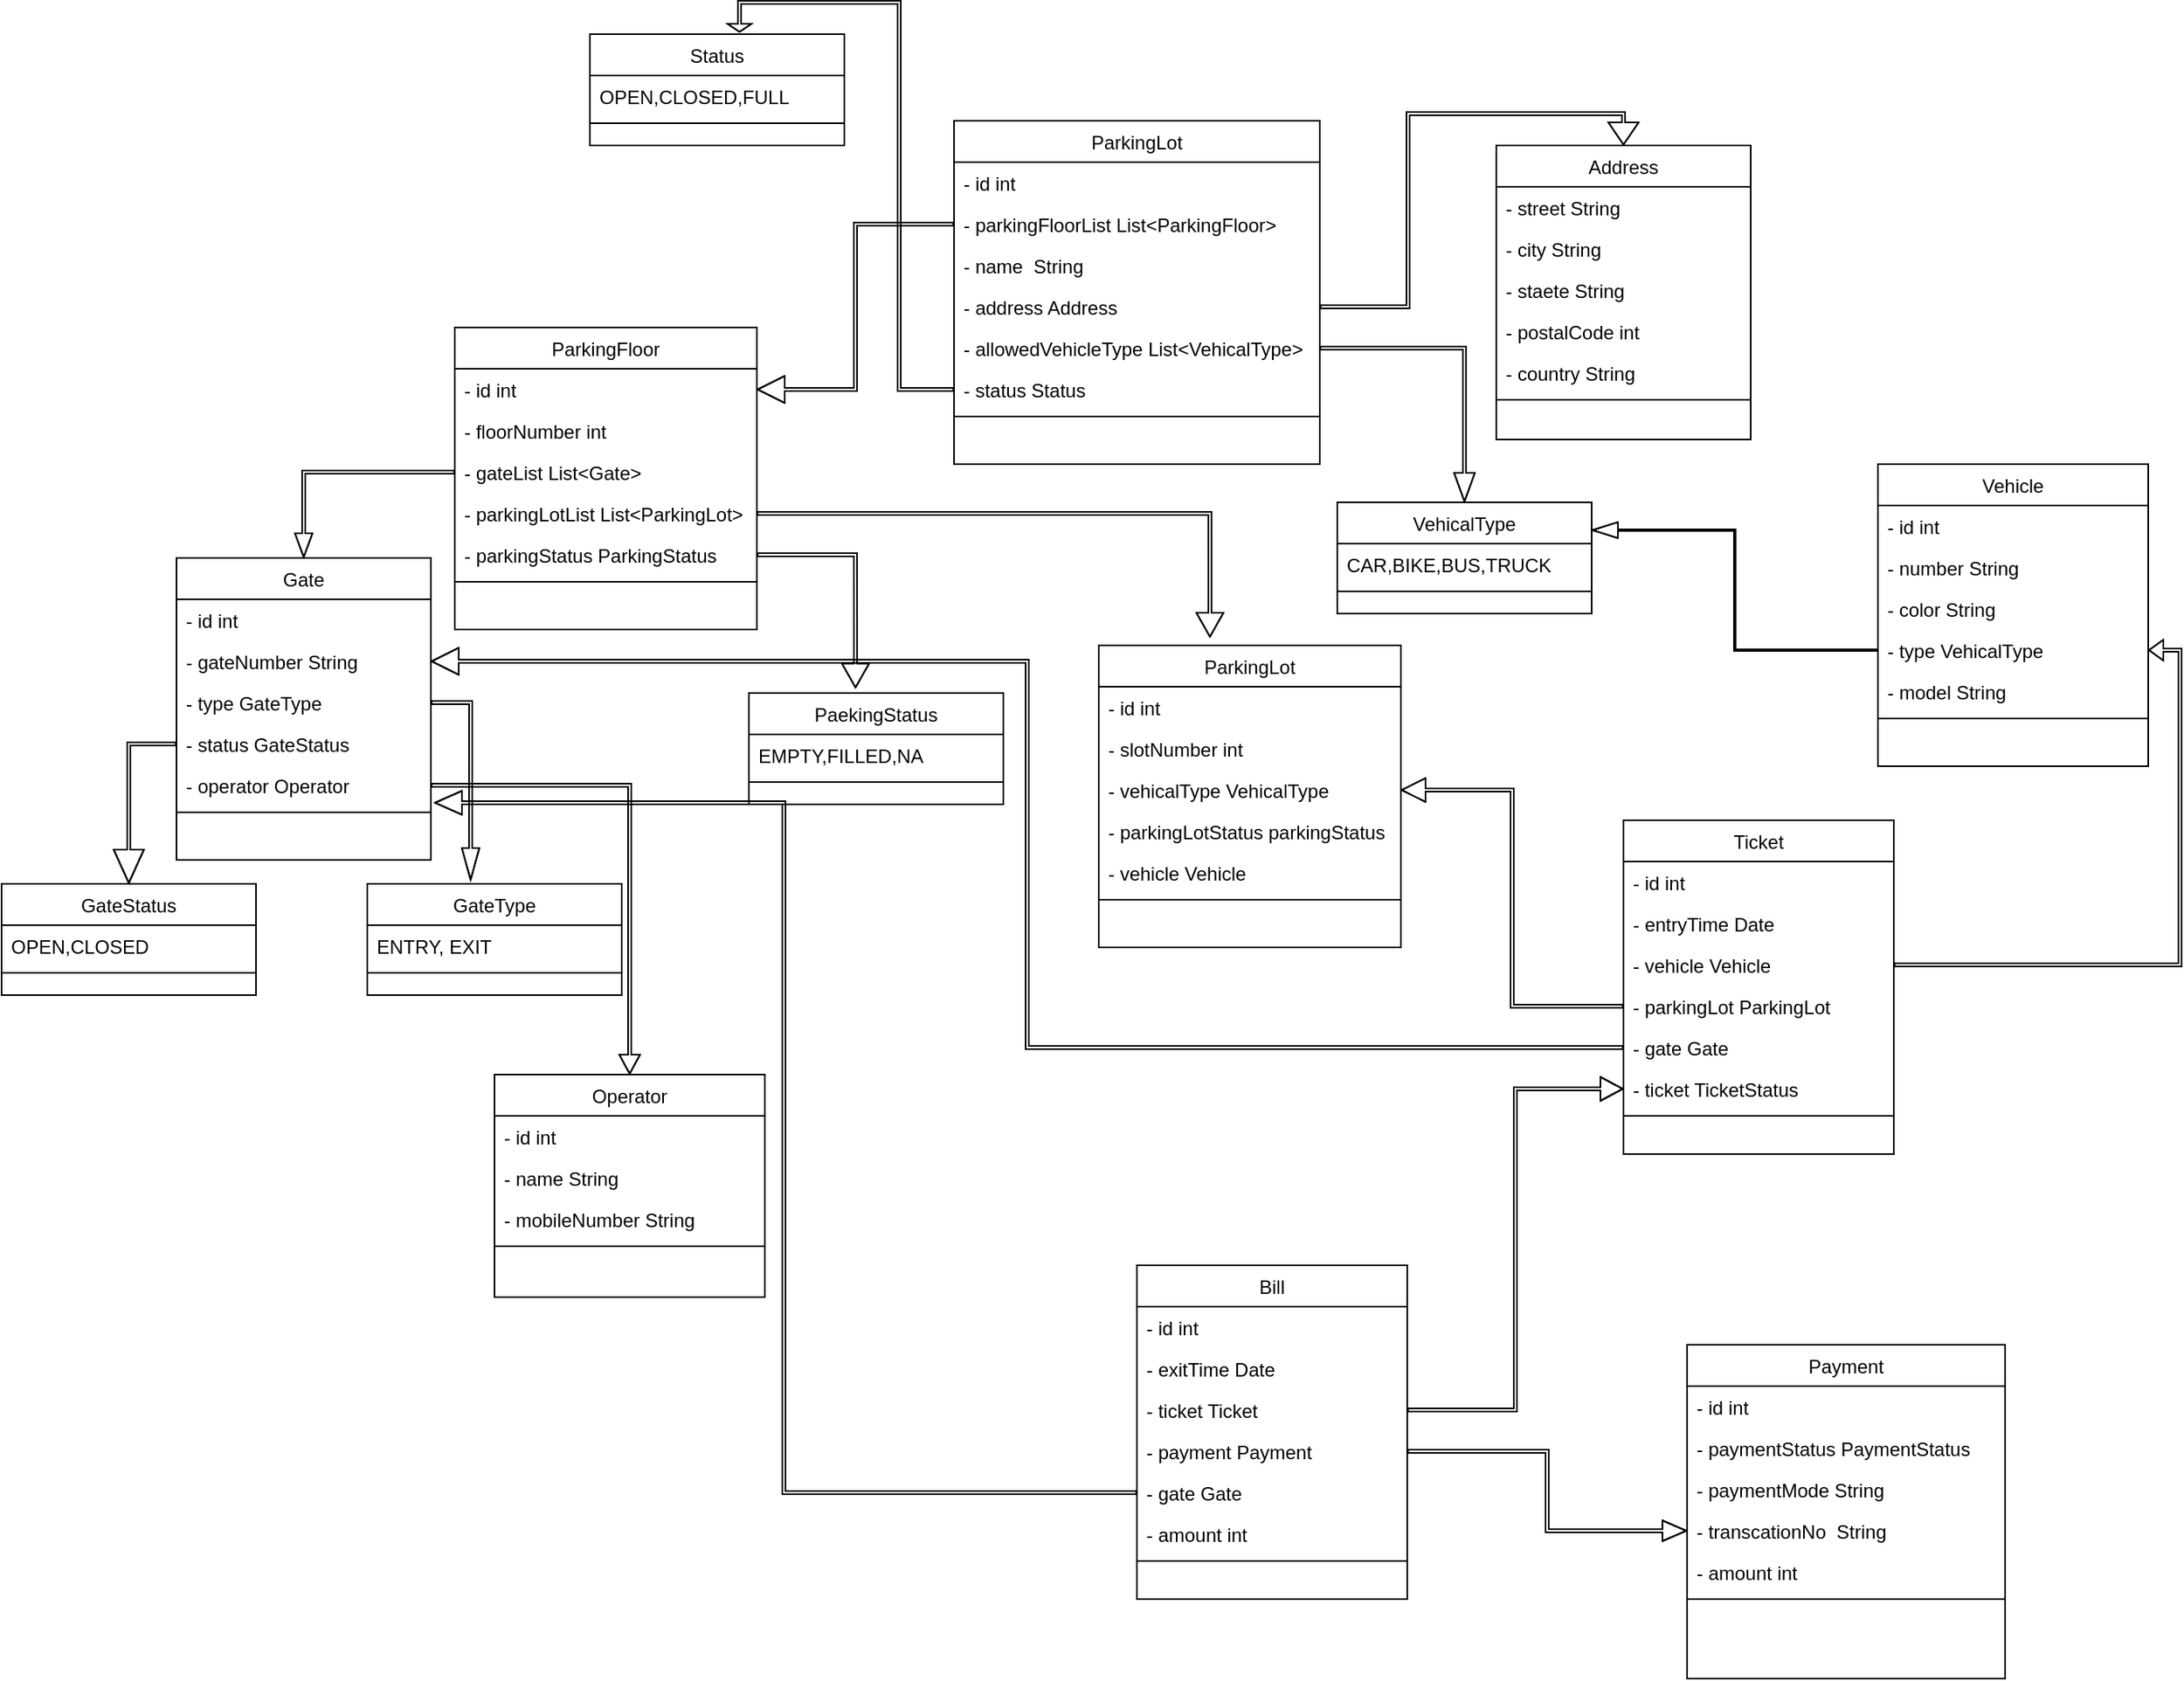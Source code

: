 <mxfile version="22.0.0" type="github">
  <diagram id="C5RBs43oDa-KdzZeNtuy" name="Page-1">
    <mxGraphModel dx="2261" dy="750" grid="1" gridSize="10" guides="1" tooltips="1" connect="1" arrows="1" fold="1" page="1" pageScale="1" pageWidth="827" pageHeight="1169" math="0" shadow="0">
      <root>
        <mxCell id="WIyWlLk6GJQsqaUBKTNV-0" />
        <mxCell id="WIyWlLk6GJQsqaUBKTNV-1" parent="WIyWlLk6GJQsqaUBKTNV-0" />
        <mxCell id="zkfFHV4jXpPFQw0GAbJ--0" value="ParkingLot" style="swimlane;fontStyle=0;align=center;verticalAlign=top;childLayout=stackLayout;horizontal=1;startSize=26;horizontalStack=0;resizeParent=1;resizeLast=0;collapsible=1;marginBottom=0;rounded=0;shadow=0;strokeWidth=1;" parent="WIyWlLk6GJQsqaUBKTNV-1" vertex="1">
          <mxGeometry x="299" y="120" width="230" height="216" as="geometry">
            <mxRectangle x="230" y="140" width="160" height="26" as="alternateBounds" />
          </mxGeometry>
        </mxCell>
        <mxCell id="zkfFHV4jXpPFQw0GAbJ--1" value="- id int " style="text;align=left;verticalAlign=top;spacingLeft=4;spacingRight=4;overflow=hidden;rotatable=0;points=[[0,0.5],[1,0.5]];portConstraint=eastwest;" parent="zkfFHV4jXpPFQw0GAbJ--0" vertex="1">
          <mxGeometry y="26" width="230" height="26" as="geometry" />
        </mxCell>
        <mxCell id="S-PeTcrzOnITP1sGydyx-6" value="- parkingFloorList List&lt;ParkingFloor&gt; " style="text;align=left;verticalAlign=top;spacingLeft=4;spacingRight=4;overflow=hidden;rotatable=0;points=[[0,0.5],[1,0.5]];portConstraint=eastwest;" vertex="1" parent="zkfFHV4jXpPFQw0GAbJ--0">
          <mxGeometry y="52" width="230" height="26" as="geometry" />
        </mxCell>
        <mxCell id="S-PeTcrzOnITP1sGydyx-7" value="- name  String &#xa;" style="text;align=left;verticalAlign=top;spacingLeft=4;spacingRight=4;overflow=hidden;rotatable=0;points=[[0,0.5],[1,0.5]];portConstraint=eastwest;" vertex="1" parent="zkfFHV4jXpPFQw0GAbJ--0">
          <mxGeometry y="78" width="230" height="26" as="geometry" />
        </mxCell>
        <mxCell id="S-PeTcrzOnITP1sGydyx-8" value="- address Address&#xa;" style="text;align=left;verticalAlign=top;spacingLeft=4;spacingRight=4;overflow=hidden;rotatable=0;points=[[0,0.5],[1,0.5]];portConstraint=eastwest;" vertex="1" parent="zkfFHV4jXpPFQw0GAbJ--0">
          <mxGeometry y="104" width="230" height="26" as="geometry" />
        </mxCell>
        <mxCell id="S-PeTcrzOnITP1sGydyx-9" value="- allowedVehicleType List&lt;VehicalType&gt; " style="text;align=left;verticalAlign=top;spacingLeft=4;spacingRight=4;overflow=hidden;rotatable=0;points=[[0,0.5],[1,0.5]];portConstraint=eastwest;" vertex="1" parent="zkfFHV4jXpPFQw0GAbJ--0">
          <mxGeometry y="130" width="230" height="26" as="geometry" />
        </mxCell>
        <mxCell id="S-PeTcrzOnITP1sGydyx-10" value="- status Status&#xa;" style="text;align=left;verticalAlign=top;spacingLeft=4;spacingRight=4;overflow=hidden;rotatable=0;points=[[0,0.5],[1,0.5]];portConstraint=eastwest;" vertex="1" parent="zkfFHV4jXpPFQw0GAbJ--0">
          <mxGeometry y="156" width="230" height="26" as="geometry" />
        </mxCell>
        <mxCell id="zkfFHV4jXpPFQw0GAbJ--4" value="" style="line;html=1;strokeWidth=1;align=left;verticalAlign=middle;spacingTop=-1;spacingLeft=3;spacingRight=3;rotatable=0;labelPosition=right;points=[];portConstraint=eastwest;" parent="zkfFHV4jXpPFQw0GAbJ--0" vertex="1">
          <mxGeometry y="182" width="230" height="8" as="geometry" />
        </mxCell>
        <mxCell id="zkfFHV4jXpPFQw0GAbJ--6" value="ParkingFloor" style="swimlane;fontStyle=0;align=center;verticalAlign=top;childLayout=stackLayout;horizontal=1;startSize=26;horizontalStack=0;resizeParent=1;resizeLast=0;collapsible=1;marginBottom=0;rounded=0;shadow=0;strokeWidth=1;" parent="WIyWlLk6GJQsqaUBKTNV-1" vertex="1">
          <mxGeometry x="-15" y="250" width="190" height="190" as="geometry">
            <mxRectangle x="130" y="380" width="160" height="26" as="alternateBounds" />
          </mxGeometry>
        </mxCell>
        <mxCell id="zkfFHV4jXpPFQw0GAbJ--7" value="- id int " style="text;align=left;verticalAlign=top;spacingLeft=4;spacingRight=4;overflow=hidden;rotatable=0;points=[[0,0.5],[1,0.5]];portConstraint=eastwest;" parent="zkfFHV4jXpPFQw0GAbJ--6" vertex="1">
          <mxGeometry y="26" width="190" height="26" as="geometry" />
        </mxCell>
        <mxCell id="S-PeTcrzOnITP1sGydyx-27" value="- floorNumber int " style="text;align=left;verticalAlign=top;spacingLeft=4;spacingRight=4;overflow=hidden;rotatable=0;points=[[0,0.5],[1,0.5]];portConstraint=eastwest;" vertex="1" parent="zkfFHV4jXpPFQw0GAbJ--6">
          <mxGeometry y="52" width="190" height="26" as="geometry" />
        </mxCell>
        <mxCell id="S-PeTcrzOnITP1sGydyx-28" value="- gateList List&lt;Gate&gt;  " style="text;align=left;verticalAlign=top;spacingLeft=4;spacingRight=4;overflow=hidden;rotatable=0;points=[[0,0.5],[1,0.5]];portConstraint=eastwest;" vertex="1" parent="zkfFHV4jXpPFQw0GAbJ--6">
          <mxGeometry y="78" width="190" height="26" as="geometry" />
        </mxCell>
        <mxCell id="S-PeTcrzOnITP1sGydyx-36" value="- parkingLotList List&lt;ParkingLot&gt;  " style="text;align=left;verticalAlign=top;spacingLeft=4;spacingRight=4;overflow=hidden;rotatable=0;points=[[0,0.5],[1,0.5]];portConstraint=eastwest;" vertex="1" parent="zkfFHV4jXpPFQw0GAbJ--6">
          <mxGeometry y="104" width="190" height="26" as="geometry" />
        </mxCell>
        <mxCell id="S-PeTcrzOnITP1sGydyx-31" value="- parkingStatus ParkingStatus  " style="text;align=left;verticalAlign=top;spacingLeft=4;spacingRight=4;overflow=hidden;rotatable=0;points=[[0,0.5],[1,0.5]];portConstraint=eastwest;" vertex="1" parent="zkfFHV4jXpPFQw0GAbJ--6">
          <mxGeometry y="130" width="190" height="26" as="geometry" />
        </mxCell>
        <mxCell id="zkfFHV4jXpPFQw0GAbJ--9" value="" style="line;html=1;strokeWidth=1;align=left;verticalAlign=middle;spacingTop=-1;spacingLeft=3;spacingRight=3;rotatable=0;labelPosition=right;points=[];portConstraint=eastwest;" parent="zkfFHV4jXpPFQw0GAbJ--6" vertex="1">
          <mxGeometry y="156" width="190" height="8" as="geometry" />
        </mxCell>
        <mxCell id="zkfFHV4jXpPFQw0GAbJ--13" value="VehicalType" style="swimlane;fontStyle=0;align=center;verticalAlign=top;childLayout=stackLayout;horizontal=1;startSize=26;horizontalStack=0;resizeParent=1;resizeLast=0;collapsible=1;marginBottom=0;rounded=0;shadow=0;strokeWidth=1;" parent="WIyWlLk6GJQsqaUBKTNV-1" vertex="1">
          <mxGeometry x="540" y="360" width="160" height="70" as="geometry">
            <mxRectangle x="340" y="380" width="170" height="26" as="alternateBounds" />
          </mxGeometry>
        </mxCell>
        <mxCell id="zkfFHV4jXpPFQw0GAbJ--14" value="CAR,BIKE,BUS,TRUCK" style="text;align=left;verticalAlign=top;spacingLeft=4;spacingRight=4;overflow=hidden;rotatable=0;points=[[0,0.5],[1,0.5]];portConstraint=eastwest;" parent="zkfFHV4jXpPFQw0GAbJ--13" vertex="1">
          <mxGeometry y="26" width="160" height="26" as="geometry" />
        </mxCell>
        <mxCell id="zkfFHV4jXpPFQw0GAbJ--15" value="" style="line;html=1;strokeWidth=1;align=left;verticalAlign=middle;spacingTop=-1;spacingLeft=3;spacingRight=3;rotatable=0;labelPosition=right;points=[];portConstraint=eastwest;" parent="zkfFHV4jXpPFQw0GAbJ--13" vertex="1">
          <mxGeometry y="52" width="160" height="8" as="geometry" />
        </mxCell>
        <mxCell id="zkfFHV4jXpPFQw0GAbJ--17" value="Address" style="swimlane;fontStyle=0;align=center;verticalAlign=top;childLayout=stackLayout;horizontal=1;startSize=26;horizontalStack=0;resizeParent=1;resizeLast=0;collapsible=1;marginBottom=0;rounded=0;shadow=0;strokeWidth=1;" parent="WIyWlLk6GJQsqaUBKTNV-1" vertex="1">
          <mxGeometry x="640" y="135.5" width="160" height="185" as="geometry">
            <mxRectangle x="550" y="140" width="160" height="26" as="alternateBounds" />
          </mxGeometry>
        </mxCell>
        <mxCell id="zkfFHV4jXpPFQw0GAbJ--18" value="- street String" style="text;align=left;verticalAlign=top;spacingLeft=4;spacingRight=4;overflow=hidden;rotatable=0;points=[[0,0.5],[1,0.5]];portConstraint=eastwest;" parent="zkfFHV4jXpPFQw0GAbJ--17" vertex="1">
          <mxGeometry y="26" width="160" height="26" as="geometry" />
        </mxCell>
        <mxCell id="S-PeTcrzOnITP1sGydyx-69" value="- city String" style="text;align=left;verticalAlign=top;spacingLeft=4;spacingRight=4;overflow=hidden;rotatable=0;points=[[0,0.5],[1,0.5]];portConstraint=eastwest;" vertex="1" parent="zkfFHV4jXpPFQw0GAbJ--17">
          <mxGeometry y="52" width="160" height="26" as="geometry" />
        </mxCell>
        <mxCell id="S-PeTcrzOnITP1sGydyx-70" value="- staete String" style="text;align=left;verticalAlign=top;spacingLeft=4;spacingRight=4;overflow=hidden;rotatable=0;points=[[0,0.5],[1,0.5]];portConstraint=eastwest;" vertex="1" parent="zkfFHV4jXpPFQw0GAbJ--17">
          <mxGeometry y="78" width="160" height="26" as="geometry" />
        </mxCell>
        <mxCell id="S-PeTcrzOnITP1sGydyx-71" value="- postalCode int" style="text;align=left;verticalAlign=top;spacingLeft=4;spacingRight=4;overflow=hidden;rotatable=0;points=[[0,0.5],[1,0.5]];portConstraint=eastwest;" vertex="1" parent="zkfFHV4jXpPFQw0GAbJ--17">
          <mxGeometry y="104" width="160" height="26" as="geometry" />
        </mxCell>
        <mxCell id="S-PeTcrzOnITP1sGydyx-72" value="- country String" style="text;align=left;verticalAlign=top;spacingLeft=4;spacingRight=4;overflow=hidden;rotatable=0;points=[[0,0.5],[1,0.5]];portConstraint=eastwest;" vertex="1" parent="zkfFHV4jXpPFQw0GAbJ--17">
          <mxGeometry y="130" width="160" height="26" as="geometry" />
        </mxCell>
        <mxCell id="zkfFHV4jXpPFQw0GAbJ--23" value="" style="line;html=1;strokeWidth=1;align=left;verticalAlign=middle;spacingTop=-1;spacingLeft=3;spacingRight=3;rotatable=0;labelPosition=right;points=[];portConstraint=eastwest;" parent="zkfFHV4jXpPFQw0GAbJ--17" vertex="1">
          <mxGeometry y="156" width="160" height="8" as="geometry" />
        </mxCell>
        <mxCell id="S-PeTcrzOnITP1sGydyx-18" style="edgeStyle=orthogonalEdgeStyle;shape=flexArrow;rounded=0;orthogonalLoop=1;jettySize=auto;html=1;width=2;endSize=5.66;endWidth=10;" edge="1" parent="WIyWlLk6GJQsqaUBKTNV-1" source="S-PeTcrzOnITP1sGydyx-9" target="zkfFHV4jXpPFQw0GAbJ--13">
          <mxGeometry relative="1" as="geometry" />
        </mxCell>
        <mxCell id="S-PeTcrzOnITP1sGydyx-19" value="Status" style="swimlane;fontStyle=0;align=center;verticalAlign=top;childLayout=stackLayout;horizontal=1;startSize=26;horizontalStack=0;resizeParent=1;resizeLast=0;collapsible=1;marginBottom=0;rounded=0;shadow=0;strokeWidth=1;" vertex="1" parent="WIyWlLk6GJQsqaUBKTNV-1">
          <mxGeometry x="70" y="65.5" width="160" height="70" as="geometry">
            <mxRectangle x="340" y="380" width="170" height="26" as="alternateBounds" />
          </mxGeometry>
        </mxCell>
        <mxCell id="S-PeTcrzOnITP1sGydyx-20" value="OPEN,CLOSED,FULL" style="text;align=left;verticalAlign=top;spacingLeft=4;spacingRight=4;overflow=hidden;rotatable=0;points=[[0,0.5],[1,0.5]];portConstraint=eastwest;" vertex="1" parent="S-PeTcrzOnITP1sGydyx-19">
          <mxGeometry y="26" width="160" height="26" as="geometry" />
        </mxCell>
        <mxCell id="S-PeTcrzOnITP1sGydyx-21" value="" style="line;html=1;strokeWidth=1;align=left;verticalAlign=middle;spacingTop=-1;spacingLeft=3;spacingRight=3;rotatable=0;labelPosition=right;points=[];portConstraint=eastwest;" vertex="1" parent="S-PeTcrzOnITP1sGydyx-19">
          <mxGeometry y="52" width="160" height="8" as="geometry" />
        </mxCell>
        <mxCell id="S-PeTcrzOnITP1sGydyx-22" style="edgeStyle=orthogonalEdgeStyle;shape=flexArrow;rounded=0;orthogonalLoop=1;jettySize=auto;html=1;entryX=0.588;entryY=-0.014;entryDx=0;entryDy=0;entryPerimeter=0;endWidth=12;endSize=1.34;width=2;" edge="1" parent="WIyWlLk6GJQsqaUBKTNV-1" source="S-PeTcrzOnITP1sGydyx-10" target="S-PeTcrzOnITP1sGydyx-19">
          <mxGeometry relative="1" as="geometry">
            <mxPoint x="130" y="369" as="targetPoint" />
          </mxGeometry>
        </mxCell>
        <mxCell id="S-PeTcrzOnITP1sGydyx-32" value="PaekingStatus" style="swimlane;fontStyle=0;align=center;verticalAlign=top;childLayout=stackLayout;horizontal=1;startSize=26;horizontalStack=0;resizeParent=1;resizeLast=0;collapsible=1;marginBottom=0;rounded=0;shadow=0;strokeWidth=1;" vertex="1" parent="WIyWlLk6GJQsqaUBKTNV-1">
          <mxGeometry x="170" y="480" width="160" height="70" as="geometry">
            <mxRectangle x="340" y="380" width="170" height="26" as="alternateBounds" />
          </mxGeometry>
        </mxCell>
        <mxCell id="S-PeTcrzOnITP1sGydyx-33" value="EMPTY,FILLED,NA" style="text;align=left;verticalAlign=top;spacingLeft=4;spacingRight=4;overflow=hidden;rotatable=0;points=[[0,0.5],[1,0.5]];portConstraint=eastwest;" vertex="1" parent="S-PeTcrzOnITP1sGydyx-32">
          <mxGeometry y="26" width="160" height="26" as="geometry" />
        </mxCell>
        <mxCell id="S-PeTcrzOnITP1sGydyx-34" value="" style="line;html=1;strokeWidth=1;align=left;verticalAlign=middle;spacingTop=-1;spacingLeft=3;spacingRight=3;rotatable=0;labelPosition=right;points=[];portConstraint=eastwest;" vertex="1" parent="S-PeTcrzOnITP1sGydyx-32">
          <mxGeometry y="52" width="160" height="8" as="geometry" />
        </mxCell>
        <mxCell id="S-PeTcrzOnITP1sGydyx-35" style="edgeStyle=orthogonalEdgeStyle;shape=flexArrow;rounded=0;orthogonalLoop=1;jettySize=auto;html=1;entryX=0.419;entryY=-0.043;entryDx=0;entryDy=0;endWidth=14;endSize=4.67;width=2;entryPerimeter=0;exitX=1;exitY=0.5;exitDx=0;exitDy=0;" edge="1" parent="WIyWlLk6GJQsqaUBKTNV-1" source="S-PeTcrzOnITP1sGydyx-31" target="S-PeTcrzOnITP1sGydyx-32">
          <mxGeometry relative="1" as="geometry" />
        </mxCell>
        <mxCell id="S-PeTcrzOnITP1sGydyx-37" value="ParkingLot" style="swimlane;fontStyle=0;align=center;verticalAlign=top;childLayout=stackLayout;horizontal=1;startSize=26;horizontalStack=0;resizeParent=1;resizeLast=0;collapsible=1;marginBottom=0;rounded=0;shadow=0;strokeWidth=1;" vertex="1" parent="WIyWlLk6GJQsqaUBKTNV-1">
          <mxGeometry x="390" y="450" width="190" height="190" as="geometry">
            <mxRectangle x="130" y="380" width="160" height="26" as="alternateBounds" />
          </mxGeometry>
        </mxCell>
        <mxCell id="S-PeTcrzOnITP1sGydyx-38" value="- id int " style="text;align=left;verticalAlign=top;spacingLeft=4;spacingRight=4;overflow=hidden;rotatable=0;points=[[0,0.5],[1,0.5]];portConstraint=eastwest;" vertex="1" parent="S-PeTcrzOnITP1sGydyx-37">
          <mxGeometry y="26" width="190" height="26" as="geometry" />
        </mxCell>
        <mxCell id="S-PeTcrzOnITP1sGydyx-39" value="- slotNumber int " style="text;align=left;verticalAlign=top;spacingLeft=4;spacingRight=4;overflow=hidden;rotatable=0;points=[[0,0.5],[1,0.5]];portConstraint=eastwest;" vertex="1" parent="S-PeTcrzOnITP1sGydyx-37">
          <mxGeometry y="52" width="190" height="26" as="geometry" />
        </mxCell>
        <mxCell id="S-PeTcrzOnITP1sGydyx-40" value="- vehicalType VehicalType" style="text;align=left;verticalAlign=top;spacingLeft=4;spacingRight=4;overflow=hidden;rotatable=0;points=[[0,0.5],[1,0.5]];portConstraint=eastwest;" vertex="1" parent="S-PeTcrzOnITP1sGydyx-37">
          <mxGeometry y="78" width="190" height="26" as="geometry" />
        </mxCell>
        <mxCell id="S-PeTcrzOnITP1sGydyx-41" value="- parkingLotStatus parkingStatus" style="text;align=left;verticalAlign=top;spacingLeft=4;spacingRight=4;overflow=hidden;rotatable=0;points=[[0,0.5],[1,0.5]];portConstraint=eastwest;" vertex="1" parent="S-PeTcrzOnITP1sGydyx-37">
          <mxGeometry y="104" width="190" height="26" as="geometry" />
        </mxCell>
        <mxCell id="S-PeTcrzOnITP1sGydyx-42" value="- vehicle Vehicle  " style="text;align=left;verticalAlign=top;spacingLeft=4;spacingRight=4;overflow=hidden;rotatable=0;points=[[0,0.5],[1,0.5]];portConstraint=eastwest;" vertex="1" parent="S-PeTcrzOnITP1sGydyx-37">
          <mxGeometry y="130" width="190" height="26" as="geometry" />
        </mxCell>
        <mxCell id="S-PeTcrzOnITP1sGydyx-43" value="" style="line;html=1;strokeWidth=1;align=left;verticalAlign=middle;spacingTop=-1;spacingLeft=3;spacingRight=3;rotatable=0;labelPosition=right;points=[];portConstraint=eastwest;" vertex="1" parent="S-PeTcrzOnITP1sGydyx-37">
          <mxGeometry y="156" width="190" height="8" as="geometry" />
        </mxCell>
        <mxCell id="S-PeTcrzOnITP1sGydyx-44" value="Vehicle" style="swimlane;fontStyle=0;align=center;verticalAlign=top;childLayout=stackLayout;horizontal=1;startSize=26;horizontalStack=0;resizeParent=1;resizeLast=0;collapsible=1;marginBottom=0;rounded=0;shadow=0;strokeWidth=1;" vertex="1" parent="WIyWlLk6GJQsqaUBKTNV-1">
          <mxGeometry x="880" y="336" width="170" height="190" as="geometry">
            <mxRectangle x="550" y="140" width="160" height="26" as="alternateBounds" />
          </mxGeometry>
        </mxCell>
        <mxCell id="S-PeTcrzOnITP1sGydyx-46" value="- id int " style="text;align=left;verticalAlign=top;spacingLeft=4;spacingRight=4;overflow=hidden;rotatable=0;points=[[0,0.5],[1,0.5]];portConstraint=eastwest;rounded=0;shadow=0;html=0;" vertex="1" parent="S-PeTcrzOnITP1sGydyx-44">
          <mxGeometry y="26" width="170" height="26" as="geometry" />
        </mxCell>
        <mxCell id="S-PeTcrzOnITP1sGydyx-47" value="- number String" style="text;align=left;verticalAlign=top;spacingLeft=4;spacingRight=4;overflow=hidden;rotatable=0;points=[[0,0.5],[1,0.5]];portConstraint=eastwest;rounded=0;shadow=0;html=0;" vertex="1" parent="S-PeTcrzOnITP1sGydyx-44">
          <mxGeometry y="52" width="170" height="26" as="geometry" />
        </mxCell>
        <mxCell id="S-PeTcrzOnITP1sGydyx-53" value="- color String" style="text;align=left;verticalAlign=top;spacingLeft=4;spacingRight=4;overflow=hidden;rotatable=0;points=[[0,0.5],[1,0.5]];portConstraint=eastwest;rounded=0;shadow=0;html=0;" vertex="1" parent="S-PeTcrzOnITP1sGydyx-44">
          <mxGeometry y="78" width="170" height="26" as="geometry" />
        </mxCell>
        <mxCell id="S-PeTcrzOnITP1sGydyx-48" value="- type VehicalType" style="text;align=left;verticalAlign=top;spacingLeft=4;spacingRight=4;overflow=hidden;rotatable=0;points=[[0,0.5],[1,0.5]];portConstraint=eastwest;rounded=0;shadow=0;html=0;" vertex="1" parent="S-PeTcrzOnITP1sGydyx-44">
          <mxGeometry y="104" width="170" height="26" as="geometry" />
        </mxCell>
        <mxCell id="S-PeTcrzOnITP1sGydyx-49" value="- model String" style="text;align=left;verticalAlign=top;spacingLeft=4;spacingRight=4;overflow=hidden;rotatable=0;points=[[0,0.5],[1,0.5]];portConstraint=eastwest;rounded=0;shadow=0;html=0;" vertex="1" parent="S-PeTcrzOnITP1sGydyx-44">
          <mxGeometry y="130" width="170" height="26" as="geometry" />
        </mxCell>
        <mxCell id="S-PeTcrzOnITP1sGydyx-50" value="" style="line;html=1;strokeWidth=1;align=left;verticalAlign=middle;spacingTop=-1;spacingLeft=3;spacingRight=3;rotatable=0;labelPosition=right;points=[];portConstraint=eastwest;" vertex="1" parent="S-PeTcrzOnITP1sGydyx-44">
          <mxGeometry y="156" width="170" height="8" as="geometry" />
        </mxCell>
        <mxCell id="S-PeTcrzOnITP1sGydyx-54" value="Gate" style="swimlane;fontStyle=0;align=center;verticalAlign=top;childLayout=stackLayout;horizontal=1;startSize=26;horizontalStack=0;resizeParent=1;resizeLast=0;collapsible=1;marginBottom=0;rounded=0;shadow=0;strokeWidth=1;" vertex="1" parent="WIyWlLk6GJQsqaUBKTNV-1">
          <mxGeometry x="-190" y="395" width="160" height="190" as="geometry">
            <mxRectangle x="550" y="140" width="160" height="26" as="alternateBounds" />
          </mxGeometry>
        </mxCell>
        <mxCell id="S-PeTcrzOnITP1sGydyx-55" value="- id int " style="text;align=left;verticalAlign=top;spacingLeft=4;spacingRight=4;overflow=hidden;rotatable=0;points=[[0,0.5],[1,0.5]];portConstraint=eastwest;rounded=0;shadow=0;html=0;" vertex="1" parent="S-PeTcrzOnITP1sGydyx-54">
          <mxGeometry y="26" width="160" height="26" as="geometry" />
        </mxCell>
        <mxCell id="S-PeTcrzOnITP1sGydyx-56" value="- gateNumber String" style="text;align=left;verticalAlign=top;spacingLeft=4;spacingRight=4;overflow=hidden;rotatable=0;points=[[0,0.5],[1,0.5]];portConstraint=eastwest;rounded=0;shadow=0;html=0;" vertex="1" parent="S-PeTcrzOnITP1sGydyx-54">
          <mxGeometry y="52" width="160" height="26" as="geometry" />
        </mxCell>
        <mxCell id="S-PeTcrzOnITP1sGydyx-58" value="- type GateType" style="text;align=left;verticalAlign=top;spacingLeft=4;spacingRight=4;overflow=hidden;rotatable=0;points=[[0,0.5],[1,0.5]];portConstraint=eastwest;rounded=0;shadow=0;html=0;" vertex="1" parent="S-PeTcrzOnITP1sGydyx-54">
          <mxGeometry y="78" width="160" height="26" as="geometry" />
        </mxCell>
        <mxCell id="S-PeTcrzOnITP1sGydyx-59" value="- status GateStatus" style="text;align=left;verticalAlign=top;spacingLeft=4;spacingRight=4;overflow=hidden;rotatable=0;points=[[0,0.5],[1,0.5]];portConstraint=eastwest;rounded=0;shadow=0;html=0;" vertex="1" parent="S-PeTcrzOnITP1sGydyx-54">
          <mxGeometry y="104" width="160" height="26" as="geometry" />
        </mxCell>
        <mxCell id="S-PeTcrzOnITP1sGydyx-68" value="- operator Operator" style="text;align=left;verticalAlign=top;spacingLeft=4;spacingRight=4;overflow=hidden;rotatable=0;points=[[0,0.5],[1,0.5]];portConstraint=eastwest;rounded=0;shadow=0;html=0;" vertex="1" parent="S-PeTcrzOnITP1sGydyx-54">
          <mxGeometry y="130" width="160" height="26" as="geometry" />
        </mxCell>
        <mxCell id="S-PeTcrzOnITP1sGydyx-60" value="" style="line;html=1;strokeWidth=1;align=left;verticalAlign=middle;spacingTop=-1;spacingLeft=3;spacingRight=3;rotatable=0;labelPosition=right;points=[];portConstraint=eastwest;" vertex="1" parent="S-PeTcrzOnITP1sGydyx-54">
          <mxGeometry y="156" width="160" height="8" as="geometry" />
        </mxCell>
        <mxCell id="S-PeTcrzOnITP1sGydyx-62" value="GateStatus" style="swimlane;fontStyle=0;align=center;verticalAlign=top;childLayout=stackLayout;horizontal=1;startSize=26;horizontalStack=0;resizeParent=1;resizeLast=0;collapsible=1;marginBottom=0;rounded=0;shadow=0;strokeWidth=1;" vertex="1" parent="WIyWlLk6GJQsqaUBKTNV-1">
          <mxGeometry x="-300" y="600" width="160" height="70" as="geometry">
            <mxRectangle x="340" y="380" width="170" height="26" as="alternateBounds" />
          </mxGeometry>
        </mxCell>
        <mxCell id="S-PeTcrzOnITP1sGydyx-63" value="OPEN,CLOSED" style="text;align=left;verticalAlign=top;spacingLeft=4;spacingRight=4;overflow=hidden;rotatable=0;points=[[0,0.5],[1,0.5]];portConstraint=eastwest;" vertex="1" parent="S-PeTcrzOnITP1sGydyx-62">
          <mxGeometry y="26" width="160" height="26" as="geometry" />
        </mxCell>
        <mxCell id="S-PeTcrzOnITP1sGydyx-64" value="" style="line;html=1;strokeWidth=1;align=left;verticalAlign=middle;spacingTop=-1;spacingLeft=3;spacingRight=3;rotatable=0;labelPosition=right;points=[];portConstraint=eastwest;" vertex="1" parent="S-PeTcrzOnITP1sGydyx-62">
          <mxGeometry y="52" width="160" height="8" as="geometry" />
        </mxCell>
        <mxCell id="S-PeTcrzOnITP1sGydyx-65" value="GateType" style="swimlane;fontStyle=0;align=center;verticalAlign=top;childLayout=stackLayout;horizontal=1;startSize=26;horizontalStack=0;resizeParent=1;resizeLast=0;collapsible=1;marginBottom=0;rounded=0;shadow=0;strokeWidth=1;" vertex="1" parent="WIyWlLk6GJQsqaUBKTNV-1">
          <mxGeometry x="-70" y="600" width="160" height="70" as="geometry">
            <mxRectangle x="340" y="380" width="170" height="26" as="alternateBounds" />
          </mxGeometry>
        </mxCell>
        <mxCell id="S-PeTcrzOnITP1sGydyx-66" value="ENTRY, EXIT" style="text;align=left;verticalAlign=top;spacingLeft=4;spacingRight=4;overflow=hidden;rotatable=0;points=[[0,0.5],[1,0.5]];portConstraint=eastwest;" vertex="1" parent="S-PeTcrzOnITP1sGydyx-65">
          <mxGeometry y="26" width="160" height="26" as="geometry" />
        </mxCell>
        <mxCell id="S-PeTcrzOnITP1sGydyx-67" value="" style="line;html=1;strokeWidth=1;align=left;verticalAlign=middle;spacingTop=-1;spacingLeft=3;spacingRight=3;rotatable=0;labelPosition=right;points=[];portConstraint=eastwest;" vertex="1" parent="S-PeTcrzOnITP1sGydyx-65">
          <mxGeometry y="52" width="160" height="8" as="geometry" />
        </mxCell>
        <mxCell id="S-PeTcrzOnITP1sGydyx-75" style="edgeStyle=orthogonalEdgeStyle;shape=flexArrow;rounded=0;orthogonalLoop=1;jettySize=auto;html=1;entryX=1;entryY=0.25;entryDx=0;entryDy=0;width=1;endSize=5;endWidth=8;" edge="1" parent="WIyWlLk6GJQsqaUBKTNV-1" source="S-PeTcrzOnITP1sGydyx-48" target="zkfFHV4jXpPFQw0GAbJ--13">
          <mxGeometry relative="1" as="geometry" />
        </mxCell>
        <mxCell id="S-PeTcrzOnITP1sGydyx-76" style="edgeStyle=orthogonalEdgeStyle;shape=flexArrow;rounded=0;orthogonalLoop=1;jettySize=auto;html=1;entryX=1;entryY=0.5;entryDx=0;entryDy=0;width=2;endSize=5.33;endWidth=14;" edge="1" parent="WIyWlLk6GJQsqaUBKTNV-1" source="S-PeTcrzOnITP1sGydyx-6" target="zkfFHV4jXpPFQw0GAbJ--7">
          <mxGeometry relative="1" as="geometry" />
        </mxCell>
        <mxCell id="S-PeTcrzOnITP1sGydyx-78" style="edgeStyle=orthogonalEdgeStyle;shape=flexArrow;rounded=0;orthogonalLoop=1;jettySize=auto;html=1;entryX=0.368;entryY=-0.026;entryDx=0;entryDy=0;entryPerimeter=0;endWidth=14;endSize=4.69;width=2;" edge="1" parent="WIyWlLk6GJQsqaUBKTNV-1" source="S-PeTcrzOnITP1sGydyx-36" target="S-PeTcrzOnITP1sGydyx-37">
          <mxGeometry relative="1" as="geometry" />
        </mxCell>
        <mxCell id="S-PeTcrzOnITP1sGydyx-82" style="edgeStyle=orthogonalEdgeStyle;shape=flexArrow;rounded=0;orthogonalLoop=1;jettySize=auto;html=1;entryX=0.5;entryY=0;entryDx=0;entryDy=0;endWidth=8;endSize=4.67;width=2;" edge="1" parent="WIyWlLk6GJQsqaUBKTNV-1" source="S-PeTcrzOnITP1sGydyx-28" target="S-PeTcrzOnITP1sGydyx-54">
          <mxGeometry relative="1" as="geometry" />
        </mxCell>
        <mxCell id="S-PeTcrzOnITP1sGydyx-83" style="edgeStyle=orthogonalEdgeStyle;shape=flexArrow;rounded=0;orthogonalLoop=1;jettySize=auto;html=1;entryX=0.406;entryY=-0.029;entryDx=0;entryDy=0;entryPerimeter=0;exitX=1;exitY=0.5;exitDx=0;exitDy=0;endWidth=8;endSize=6.32;width=2;" edge="1" parent="WIyWlLk6GJQsqaUBKTNV-1" source="S-PeTcrzOnITP1sGydyx-58" target="S-PeTcrzOnITP1sGydyx-65">
          <mxGeometry relative="1" as="geometry" />
        </mxCell>
        <mxCell id="S-PeTcrzOnITP1sGydyx-84" style="edgeStyle=orthogonalEdgeStyle;shape=flexArrow;rounded=0;orthogonalLoop=1;jettySize=auto;html=1;endWidth=16;endSize=6.67;width=2;" edge="1" parent="WIyWlLk6GJQsqaUBKTNV-1" source="S-PeTcrzOnITP1sGydyx-59" target="S-PeTcrzOnITP1sGydyx-62">
          <mxGeometry relative="1" as="geometry" />
        </mxCell>
        <mxCell id="S-PeTcrzOnITP1sGydyx-85" style="edgeStyle=orthogonalEdgeStyle;shape=flexArrow;rounded=0;orthogonalLoop=1;jettySize=auto;html=1;entryX=0.5;entryY=0;entryDx=0;entryDy=0;endWidth=16;endSize=4.33;width=2;" edge="1" parent="WIyWlLk6GJQsqaUBKTNV-1" source="S-PeTcrzOnITP1sGydyx-8" target="zkfFHV4jXpPFQw0GAbJ--17">
          <mxGeometry relative="1" as="geometry" />
        </mxCell>
        <mxCell id="S-PeTcrzOnITP1sGydyx-88" value="Operator" style="swimlane;fontStyle=0;align=center;verticalAlign=top;childLayout=stackLayout;horizontal=1;startSize=26;horizontalStack=0;resizeParent=1;resizeLast=0;collapsible=1;marginBottom=0;rounded=0;shadow=0;strokeWidth=1;" vertex="1" parent="WIyWlLk6GJQsqaUBKTNV-1">
          <mxGeometry x="10" y="720" width="170" height="140" as="geometry">
            <mxRectangle x="550" y="140" width="160" height="26" as="alternateBounds" />
          </mxGeometry>
        </mxCell>
        <mxCell id="S-PeTcrzOnITP1sGydyx-89" value="- id int " style="text;align=left;verticalAlign=top;spacingLeft=4;spacingRight=4;overflow=hidden;rotatable=0;points=[[0,0.5],[1,0.5]];portConstraint=eastwest;rounded=0;shadow=0;html=0;" vertex="1" parent="S-PeTcrzOnITP1sGydyx-88">
          <mxGeometry y="26" width="170" height="26" as="geometry" />
        </mxCell>
        <mxCell id="S-PeTcrzOnITP1sGydyx-90" value="- name String" style="text;align=left;verticalAlign=top;spacingLeft=4;spacingRight=4;overflow=hidden;rotatable=0;points=[[0,0.5],[1,0.5]];portConstraint=eastwest;rounded=0;shadow=0;html=0;" vertex="1" parent="S-PeTcrzOnITP1sGydyx-88">
          <mxGeometry y="52" width="170" height="26" as="geometry" />
        </mxCell>
        <mxCell id="S-PeTcrzOnITP1sGydyx-91" value="- mobileNumber String" style="text;align=left;verticalAlign=top;spacingLeft=4;spacingRight=4;overflow=hidden;rotatable=0;points=[[0,0.5],[1,0.5]];portConstraint=eastwest;rounded=0;shadow=0;html=0;" vertex="1" parent="S-PeTcrzOnITP1sGydyx-88">
          <mxGeometry y="78" width="170" height="26" as="geometry" />
        </mxCell>
        <mxCell id="S-PeTcrzOnITP1sGydyx-94" value="" style="line;html=1;strokeWidth=1;align=left;verticalAlign=middle;spacingTop=-1;spacingLeft=3;spacingRight=3;rotatable=0;labelPosition=right;points=[];portConstraint=eastwest;" vertex="1" parent="S-PeTcrzOnITP1sGydyx-88">
          <mxGeometry y="104" width="170" height="8" as="geometry" />
        </mxCell>
        <mxCell id="S-PeTcrzOnITP1sGydyx-95" style="edgeStyle=orthogonalEdgeStyle;shape=flexArrow;rounded=0;orthogonalLoop=1;jettySize=auto;html=1;entryX=0.5;entryY=0;entryDx=0;entryDy=0;endWidth=10;endSize=3.67;width=2;" edge="1" parent="WIyWlLk6GJQsqaUBKTNV-1" source="S-PeTcrzOnITP1sGydyx-68" target="S-PeTcrzOnITP1sGydyx-88">
          <mxGeometry relative="1" as="geometry" />
        </mxCell>
        <mxCell id="S-PeTcrzOnITP1sGydyx-97" value="Ticket" style="swimlane;fontStyle=0;align=center;verticalAlign=top;childLayout=stackLayout;horizontal=1;startSize=26;horizontalStack=0;resizeParent=1;resizeLast=0;collapsible=1;marginBottom=0;rounded=0;shadow=0;strokeWidth=1;" vertex="1" parent="WIyWlLk6GJQsqaUBKTNV-1">
          <mxGeometry x="720" y="560" width="170" height="210" as="geometry">
            <mxRectangle x="550" y="140" width="160" height="26" as="alternateBounds" />
          </mxGeometry>
        </mxCell>
        <mxCell id="S-PeTcrzOnITP1sGydyx-98" value="- id int " style="text;align=left;verticalAlign=top;spacingLeft=4;spacingRight=4;overflow=hidden;rotatable=0;points=[[0,0.5],[1,0.5]];portConstraint=eastwest;rounded=0;shadow=0;html=0;" vertex="1" parent="S-PeTcrzOnITP1sGydyx-97">
          <mxGeometry y="26" width="170" height="26" as="geometry" />
        </mxCell>
        <mxCell id="S-PeTcrzOnITP1sGydyx-99" value="- entryTime Date" style="text;align=left;verticalAlign=top;spacingLeft=4;spacingRight=4;overflow=hidden;rotatable=0;points=[[0,0.5],[1,0.5]];portConstraint=eastwest;rounded=0;shadow=0;html=0;" vertex="1" parent="S-PeTcrzOnITP1sGydyx-97">
          <mxGeometry y="52" width="170" height="26" as="geometry" />
        </mxCell>
        <mxCell id="S-PeTcrzOnITP1sGydyx-100" value="- vehicle Vehicle" style="text;align=left;verticalAlign=top;spacingLeft=4;spacingRight=4;overflow=hidden;rotatable=0;points=[[0,0.5],[1,0.5]];portConstraint=eastwest;rounded=0;shadow=0;html=0;" vertex="1" parent="S-PeTcrzOnITP1sGydyx-97">
          <mxGeometry y="78" width="170" height="26" as="geometry" />
        </mxCell>
        <mxCell id="S-PeTcrzOnITP1sGydyx-101" value="- parkingLot ParkingLot" style="text;align=left;verticalAlign=top;spacingLeft=4;spacingRight=4;overflow=hidden;rotatable=0;points=[[0,0.5],[1,0.5]];portConstraint=eastwest;rounded=0;shadow=0;html=0;" vertex="1" parent="S-PeTcrzOnITP1sGydyx-97">
          <mxGeometry y="104" width="170" height="26" as="geometry" />
        </mxCell>
        <mxCell id="S-PeTcrzOnITP1sGydyx-102" value="- gate Gate" style="text;align=left;verticalAlign=top;spacingLeft=4;spacingRight=4;overflow=hidden;rotatable=0;points=[[0,0.5],[1,0.5]];portConstraint=eastwest;rounded=0;shadow=0;html=0;" vertex="1" parent="S-PeTcrzOnITP1sGydyx-97">
          <mxGeometry y="130" width="170" height="26" as="geometry" />
        </mxCell>
        <mxCell id="S-PeTcrzOnITP1sGydyx-104" value="- ticket TicketStatus" style="text;align=left;verticalAlign=top;spacingLeft=4;spacingRight=4;overflow=hidden;rotatable=0;points=[[0,0.5],[1,0.5]];portConstraint=eastwest;rounded=0;shadow=0;html=0;" vertex="1" parent="S-PeTcrzOnITP1sGydyx-97">
          <mxGeometry y="156" width="170" height="26" as="geometry" />
        </mxCell>
        <mxCell id="S-PeTcrzOnITP1sGydyx-103" value="" style="line;html=1;strokeWidth=1;align=left;verticalAlign=middle;spacingTop=-1;spacingLeft=3;spacingRight=3;rotatable=0;labelPosition=right;points=[];portConstraint=eastwest;" vertex="1" parent="S-PeTcrzOnITP1sGydyx-97">
          <mxGeometry y="182" width="170" height="8" as="geometry" />
        </mxCell>
        <mxCell id="S-PeTcrzOnITP1sGydyx-105" style="edgeStyle=orthogonalEdgeStyle;shape=flexArrow;rounded=0;orthogonalLoop=1;jettySize=auto;html=1;entryX=1;entryY=0.5;entryDx=0;entryDy=0;endWidth=10;endSize=2.67;width=2;" edge="1" parent="WIyWlLk6GJQsqaUBKTNV-1" source="S-PeTcrzOnITP1sGydyx-100" target="S-PeTcrzOnITP1sGydyx-48">
          <mxGeometry relative="1" as="geometry" />
        </mxCell>
        <mxCell id="S-PeTcrzOnITP1sGydyx-106" style="edgeStyle=orthogonalEdgeStyle;shape=flexArrow;rounded=0;orthogonalLoop=1;jettySize=auto;html=1;entryX=1;entryY=0.5;entryDx=0;entryDy=0;endWidth=12;endSize=4.67;width=2;" edge="1" parent="WIyWlLk6GJQsqaUBKTNV-1" source="S-PeTcrzOnITP1sGydyx-101" target="S-PeTcrzOnITP1sGydyx-40">
          <mxGeometry relative="1" as="geometry" />
        </mxCell>
        <mxCell id="S-PeTcrzOnITP1sGydyx-108" style="edgeStyle=orthogonalEdgeStyle;shape=flexArrow;rounded=0;orthogonalLoop=1;jettySize=auto;html=1;endWidth=14;endSize=5.33;width=2;" edge="1" parent="WIyWlLk6GJQsqaUBKTNV-1" source="S-PeTcrzOnITP1sGydyx-102" target="S-PeTcrzOnITP1sGydyx-56">
          <mxGeometry relative="1" as="geometry" />
        </mxCell>
        <mxCell id="S-PeTcrzOnITP1sGydyx-110" value="Bill" style="swimlane;fontStyle=0;align=center;verticalAlign=top;childLayout=stackLayout;horizontal=1;startSize=26;horizontalStack=0;resizeParent=1;resizeLast=0;collapsible=1;marginBottom=0;rounded=0;shadow=0;strokeWidth=1;" vertex="1" parent="WIyWlLk6GJQsqaUBKTNV-1">
          <mxGeometry x="414" y="840" width="170" height="210" as="geometry">
            <mxRectangle x="550" y="140" width="160" height="26" as="alternateBounds" />
          </mxGeometry>
        </mxCell>
        <mxCell id="S-PeTcrzOnITP1sGydyx-111" value="- id int " style="text;align=left;verticalAlign=top;spacingLeft=4;spacingRight=4;overflow=hidden;rotatable=0;points=[[0,0.5],[1,0.5]];portConstraint=eastwest;rounded=0;shadow=0;html=0;" vertex="1" parent="S-PeTcrzOnITP1sGydyx-110">
          <mxGeometry y="26" width="170" height="26" as="geometry" />
        </mxCell>
        <mxCell id="S-PeTcrzOnITP1sGydyx-112" value="- exitTime Date" style="text;align=left;verticalAlign=top;spacingLeft=4;spacingRight=4;overflow=hidden;rotatable=0;points=[[0,0.5],[1,0.5]];portConstraint=eastwest;rounded=0;shadow=0;html=0;" vertex="1" parent="S-PeTcrzOnITP1sGydyx-110">
          <mxGeometry y="52" width="170" height="26" as="geometry" />
        </mxCell>
        <mxCell id="S-PeTcrzOnITP1sGydyx-113" value="- ticket Ticket" style="text;align=left;verticalAlign=top;spacingLeft=4;spacingRight=4;overflow=hidden;rotatable=0;points=[[0,0.5],[1,0.5]];portConstraint=eastwest;rounded=0;shadow=0;html=0;" vertex="1" parent="S-PeTcrzOnITP1sGydyx-110">
          <mxGeometry y="78" width="170" height="26" as="geometry" />
        </mxCell>
        <mxCell id="S-PeTcrzOnITP1sGydyx-114" value="- payment Payment" style="text;align=left;verticalAlign=top;spacingLeft=4;spacingRight=4;overflow=hidden;rotatable=0;points=[[0,0.5],[1,0.5]];portConstraint=eastwest;rounded=0;shadow=0;html=0;" vertex="1" parent="S-PeTcrzOnITP1sGydyx-110">
          <mxGeometry y="104" width="170" height="26" as="geometry" />
        </mxCell>
        <mxCell id="S-PeTcrzOnITP1sGydyx-115" value="- gate Gate" style="text;align=left;verticalAlign=top;spacingLeft=4;spacingRight=4;overflow=hidden;rotatable=0;points=[[0,0.5],[1,0.5]];portConstraint=eastwest;rounded=0;shadow=0;html=0;" vertex="1" parent="S-PeTcrzOnITP1sGydyx-110">
          <mxGeometry y="130" width="170" height="26" as="geometry" />
        </mxCell>
        <mxCell id="S-PeTcrzOnITP1sGydyx-116" value="- amount int " style="text;align=left;verticalAlign=top;spacingLeft=4;spacingRight=4;overflow=hidden;rotatable=0;points=[[0,0.5],[1,0.5]];portConstraint=eastwest;rounded=0;shadow=0;html=0;" vertex="1" parent="S-PeTcrzOnITP1sGydyx-110">
          <mxGeometry y="156" width="170" height="26" as="geometry" />
        </mxCell>
        <mxCell id="S-PeTcrzOnITP1sGydyx-117" value="" style="line;html=1;strokeWidth=1;align=left;verticalAlign=middle;spacingTop=-1;spacingLeft=3;spacingRight=3;rotatable=0;labelPosition=right;points=[];portConstraint=eastwest;" vertex="1" parent="S-PeTcrzOnITP1sGydyx-110">
          <mxGeometry y="182" width="170" height="8" as="geometry" />
        </mxCell>
        <mxCell id="S-PeTcrzOnITP1sGydyx-118" value="Payment" style="swimlane;fontStyle=0;align=center;verticalAlign=top;childLayout=stackLayout;horizontal=1;startSize=26;horizontalStack=0;resizeParent=1;resizeLast=0;collapsible=1;marginBottom=0;rounded=0;shadow=0;strokeWidth=1;" vertex="1" parent="WIyWlLk6GJQsqaUBKTNV-1">
          <mxGeometry x="760" y="890" width="200" height="210" as="geometry">
            <mxRectangle x="550" y="140" width="160" height="26" as="alternateBounds" />
          </mxGeometry>
        </mxCell>
        <mxCell id="S-PeTcrzOnITP1sGydyx-119" value="- id int " style="text;align=left;verticalAlign=top;spacingLeft=4;spacingRight=4;overflow=hidden;rotatable=0;points=[[0,0.5],[1,0.5]];portConstraint=eastwest;rounded=0;shadow=0;html=0;" vertex="1" parent="S-PeTcrzOnITP1sGydyx-118">
          <mxGeometry y="26" width="200" height="26" as="geometry" />
        </mxCell>
        <mxCell id="S-PeTcrzOnITP1sGydyx-120" value="- paymentStatus PaymentStatus" style="text;align=left;verticalAlign=top;spacingLeft=4;spacingRight=4;overflow=hidden;rotatable=0;points=[[0,0.5],[1,0.5]];portConstraint=eastwest;rounded=0;shadow=0;html=0;" vertex="1" parent="S-PeTcrzOnITP1sGydyx-118">
          <mxGeometry y="52" width="200" height="26" as="geometry" />
        </mxCell>
        <mxCell id="S-PeTcrzOnITP1sGydyx-121" value="- paymentMode String " style="text;align=left;verticalAlign=top;spacingLeft=4;spacingRight=4;overflow=hidden;rotatable=0;points=[[0,0.5],[1,0.5]];portConstraint=eastwest;rounded=0;shadow=0;html=0;" vertex="1" parent="S-PeTcrzOnITP1sGydyx-118">
          <mxGeometry y="78" width="200" height="26" as="geometry" />
        </mxCell>
        <mxCell id="S-PeTcrzOnITP1sGydyx-122" value="- transcationNo  String" style="text;align=left;verticalAlign=top;spacingLeft=4;spacingRight=4;overflow=hidden;rotatable=0;points=[[0,0.5],[1,0.5]];portConstraint=eastwest;rounded=0;shadow=0;html=0;" vertex="1" parent="S-PeTcrzOnITP1sGydyx-118">
          <mxGeometry y="104" width="200" height="26" as="geometry" />
        </mxCell>
        <mxCell id="S-PeTcrzOnITP1sGydyx-124" value="- amount int " style="text;align=left;verticalAlign=top;spacingLeft=4;spacingRight=4;overflow=hidden;rotatable=0;points=[[0,0.5],[1,0.5]];portConstraint=eastwest;rounded=0;shadow=0;html=0;" vertex="1" parent="S-PeTcrzOnITP1sGydyx-118">
          <mxGeometry y="130" width="200" height="26" as="geometry" />
        </mxCell>
        <mxCell id="S-PeTcrzOnITP1sGydyx-125" value="" style="line;html=1;strokeWidth=1;align=left;verticalAlign=middle;spacingTop=-1;spacingLeft=3;spacingRight=3;rotatable=0;labelPosition=right;points=[];portConstraint=eastwest;" vertex="1" parent="S-PeTcrzOnITP1sGydyx-118">
          <mxGeometry y="156" width="200" height="8" as="geometry" />
        </mxCell>
        <mxCell id="S-PeTcrzOnITP1sGydyx-126" style="edgeStyle=orthogonalEdgeStyle;shape=flexArrow;rounded=0;orthogonalLoop=1;jettySize=auto;html=1;entryX=0;entryY=0.5;entryDx=0;entryDy=0;endWidth=10;endSize=4.67;width=2;" edge="1" parent="WIyWlLk6GJQsqaUBKTNV-1" source="S-PeTcrzOnITP1sGydyx-114" target="S-PeTcrzOnITP1sGydyx-122">
          <mxGeometry relative="1" as="geometry" />
        </mxCell>
        <mxCell id="S-PeTcrzOnITP1sGydyx-127" style="edgeStyle=orthogonalEdgeStyle;shape=flexArrow;rounded=0;orthogonalLoop=1;jettySize=auto;html=1;entryX=0;entryY=0.5;entryDx=0;entryDy=0;endWidth=12;endSize=4.33;width=2;" edge="1" parent="WIyWlLk6GJQsqaUBKTNV-1" source="S-PeTcrzOnITP1sGydyx-113" target="S-PeTcrzOnITP1sGydyx-104">
          <mxGeometry relative="1" as="geometry" />
        </mxCell>
        <mxCell id="S-PeTcrzOnITP1sGydyx-128" style="edgeStyle=orthogonalEdgeStyle;shape=flexArrow;rounded=0;orthogonalLoop=1;jettySize=auto;html=1;entryX=1.013;entryY=0.923;entryDx=0;entryDy=0;entryPerimeter=0;endWidth=12;endSize=5.31;width=2;" edge="1" parent="WIyWlLk6GJQsqaUBKTNV-1" source="S-PeTcrzOnITP1sGydyx-115" target="S-PeTcrzOnITP1sGydyx-68">
          <mxGeometry relative="1" as="geometry" />
        </mxCell>
      </root>
    </mxGraphModel>
  </diagram>
</mxfile>
